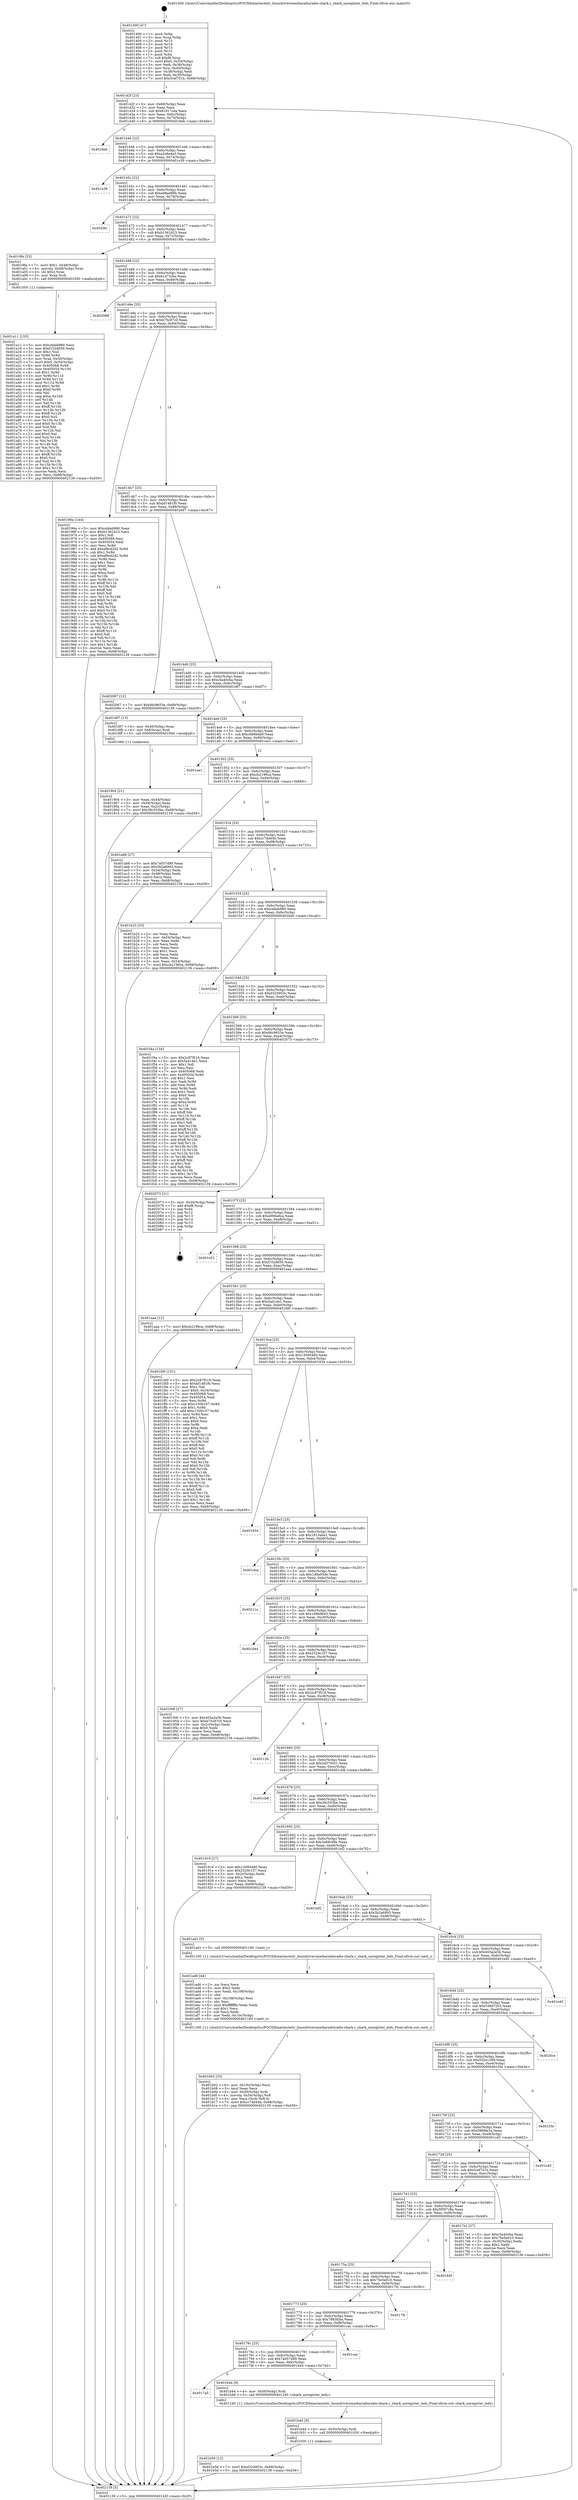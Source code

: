digraph "0x401400" {
  label = "0x401400 (/mnt/c/Users/mathe/Desktop/tcc/POCII/binaries/extr_linuxdriversmediaradioradio-shark.c_shark_unregister_leds_Final-ollvm.out::main(0))"
  labelloc = "t"
  node[shape=record]

  Entry [label="",width=0.3,height=0.3,shape=circle,fillcolor=black,style=filled]
  "0x40142f" [label="{
     0x40142f [23]\l
     | [instrs]\l
     &nbsp;&nbsp;0x40142f \<+3\>: mov -0x68(%rbp),%eax\l
     &nbsp;&nbsp;0x401432 \<+2\>: mov %eax,%ecx\l
     &nbsp;&nbsp;0x401434 \<+6\>: sub $0x81917cda,%ecx\l
     &nbsp;&nbsp;0x40143a \<+3\>: mov %eax,-0x6c(%rbp)\l
     &nbsp;&nbsp;0x40143d \<+3\>: mov %ecx,-0x70(%rbp)\l
     &nbsp;&nbsp;0x401440 \<+6\>: je 00000000004018eb \<main+0x4eb\>\l
  }"]
  "0x4018eb" [label="{
     0x4018eb\l
  }", style=dashed]
  "0x401446" [label="{
     0x401446 [22]\l
     | [instrs]\l
     &nbsp;&nbsp;0x401446 \<+5\>: jmp 000000000040144b \<main+0x4b\>\l
     &nbsp;&nbsp;0x40144b \<+3\>: mov -0x6c(%rbp),%eax\l
     &nbsp;&nbsp;0x40144e \<+5\>: sub $0xa2e9a4a3,%eax\l
     &nbsp;&nbsp;0x401453 \<+3\>: mov %eax,-0x74(%rbp)\l
     &nbsp;&nbsp;0x401456 \<+6\>: je 0000000000401e39 \<main+0xa39\>\l
  }"]
  Exit [label="",width=0.3,height=0.3,shape=circle,fillcolor=black,style=filled,peripheries=2]
  "0x401e39" [label="{
     0x401e39\l
  }", style=dashed]
  "0x40145c" [label="{
     0x40145c [22]\l
     | [instrs]\l
     &nbsp;&nbsp;0x40145c \<+5\>: jmp 0000000000401461 \<main+0x61\>\l
     &nbsp;&nbsp;0x401461 \<+3\>: mov -0x6c(%rbp),%eax\l
     &nbsp;&nbsp;0x401464 \<+5\>: sub $0xa98ad89b,%eax\l
     &nbsp;&nbsp;0x401469 \<+3\>: mov %eax,-0x78(%rbp)\l
     &nbsp;&nbsp;0x40146c \<+6\>: je 00000000004020fc \<main+0xcfc\>\l
  }"]
  "0x401b56" [label="{
     0x401b56 [12]\l
     | [instrs]\l
     &nbsp;&nbsp;0x401b56 \<+7\>: movl $0xd324953c,-0x68(%rbp)\l
     &nbsp;&nbsp;0x401b5d \<+5\>: jmp 0000000000402139 \<main+0xd39\>\l
  }"]
  "0x4020fc" [label="{
     0x4020fc\l
  }", style=dashed]
  "0x401472" [label="{
     0x401472 [22]\l
     | [instrs]\l
     &nbsp;&nbsp;0x401472 \<+5\>: jmp 0000000000401477 \<main+0x77\>\l
     &nbsp;&nbsp;0x401477 \<+3\>: mov -0x6c(%rbp),%eax\l
     &nbsp;&nbsp;0x40147a \<+5\>: sub $0xb1362423,%eax\l
     &nbsp;&nbsp;0x40147f \<+3\>: mov %eax,-0x7c(%rbp)\l
     &nbsp;&nbsp;0x401482 \<+6\>: je 00000000004019fa \<main+0x5fa\>\l
  }"]
  "0x401b4d" [label="{
     0x401b4d [9]\l
     | [instrs]\l
     &nbsp;&nbsp;0x401b4d \<+4\>: mov -0x50(%rbp),%rdi\l
     &nbsp;&nbsp;0x401b51 \<+5\>: call 0000000000401030 \<free@plt\>\l
     | [calls]\l
     &nbsp;&nbsp;0x401030 \{1\} (unknown)\l
  }"]
  "0x4019fa" [label="{
     0x4019fa [23]\l
     | [instrs]\l
     &nbsp;&nbsp;0x4019fa \<+7\>: movl $0x1,-0x48(%rbp)\l
     &nbsp;&nbsp;0x401a01 \<+4\>: movslq -0x48(%rbp),%rax\l
     &nbsp;&nbsp;0x401a05 \<+4\>: shl $0x2,%rax\l
     &nbsp;&nbsp;0x401a09 \<+3\>: mov %rax,%rdi\l
     &nbsp;&nbsp;0x401a0c \<+5\>: call 0000000000401050 \<malloc@plt\>\l
     | [calls]\l
     &nbsp;&nbsp;0x401050 \{1\} (unknown)\l
  }"]
  "0x401488" [label="{
     0x401488 [22]\l
     | [instrs]\l
     &nbsp;&nbsp;0x401488 \<+5\>: jmp 000000000040148d \<main+0x8d\>\l
     &nbsp;&nbsp;0x40148d \<+3\>: mov -0x6c(%rbp),%eax\l
     &nbsp;&nbsp;0x401490 \<+5\>: sub $0xb1a73cbe,%eax\l
     &nbsp;&nbsp;0x401495 \<+3\>: mov %eax,-0x80(%rbp)\l
     &nbsp;&nbsp;0x401498 \<+6\>: je 0000000000402088 \<main+0xc88\>\l
  }"]
  "0x4017a5" [label="{
     0x4017a5\l
  }", style=dashed]
  "0x402088" [label="{
     0x402088\l
  }", style=dashed]
  "0x40149e" [label="{
     0x40149e [25]\l
     | [instrs]\l
     &nbsp;&nbsp;0x40149e \<+5\>: jmp 00000000004014a3 \<main+0xa3\>\l
     &nbsp;&nbsp;0x4014a3 \<+3\>: mov -0x6c(%rbp),%eax\l
     &nbsp;&nbsp;0x4014a6 \<+5\>: sub $0xb75c87c0,%eax\l
     &nbsp;&nbsp;0x4014ab \<+6\>: mov %eax,-0x84(%rbp)\l
     &nbsp;&nbsp;0x4014b1 \<+6\>: je 000000000040196a \<main+0x56a\>\l
  }"]
  "0x401b44" [label="{
     0x401b44 [9]\l
     | [instrs]\l
     &nbsp;&nbsp;0x401b44 \<+4\>: mov -0x50(%rbp),%rdi\l
     &nbsp;&nbsp;0x401b48 \<+5\>: call 0000000000401240 \<shark_unregister_leds\>\l
     | [calls]\l
     &nbsp;&nbsp;0x401240 \{1\} (/mnt/c/Users/mathe/Desktop/tcc/POCII/binaries/extr_linuxdriversmediaradioradio-shark.c_shark_unregister_leds_Final-ollvm.out::shark_unregister_leds)\l
  }"]
  "0x40196a" [label="{
     0x40196a [144]\l
     | [instrs]\l
     &nbsp;&nbsp;0x40196a \<+5\>: mov $0xcddab980,%eax\l
     &nbsp;&nbsp;0x40196f \<+5\>: mov $0xb1362423,%ecx\l
     &nbsp;&nbsp;0x401974 \<+2\>: mov $0x1,%dl\l
     &nbsp;&nbsp;0x401976 \<+7\>: mov 0x405068,%esi\l
     &nbsp;&nbsp;0x40197d \<+7\>: mov 0x405054,%edi\l
     &nbsp;&nbsp;0x401984 \<+3\>: mov %esi,%r8d\l
     &nbsp;&nbsp;0x401987 \<+7\>: add $0xafbcd2d2,%r8d\l
     &nbsp;&nbsp;0x40198e \<+4\>: sub $0x1,%r8d\l
     &nbsp;&nbsp;0x401992 \<+7\>: sub $0xafbcd2d2,%r8d\l
     &nbsp;&nbsp;0x401999 \<+4\>: imul %r8d,%esi\l
     &nbsp;&nbsp;0x40199d \<+3\>: and $0x1,%esi\l
     &nbsp;&nbsp;0x4019a0 \<+3\>: cmp $0x0,%esi\l
     &nbsp;&nbsp;0x4019a3 \<+4\>: sete %r9b\l
     &nbsp;&nbsp;0x4019a7 \<+3\>: cmp $0xa,%edi\l
     &nbsp;&nbsp;0x4019aa \<+4\>: setl %r10b\l
     &nbsp;&nbsp;0x4019ae \<+3\>: mov %r9b,%r11b\l
     &nbsp;&nbsp;0x4019b1 \<+4\>: xor $0xff,%r11b\l
     &nbsp;&nbsp;0x4019b5 \<+3\>: mov %r10b,%bl\l
     &nbsp;&nbsp;0x4019b8 \<+3\>: xor $0xff,%bl\l
     &nbsp;&nbsp;0x4019bb \<+3\>: xor $0x0,%dl\l
     &nbsp;&nbsp;0x4019be \<+3\>: mov %r11b,%r14b\l
     &nbsp;&nbsp;0x4019c1 \<+4\>: and $0x0,%r14b\l
     &nbsp;&nbsp;0x4019c5 \<+3\>: and %dl,%r9b\l
     &nbsp;&nbsp;0x4019c8 \<+3\>: mov %bl,%r15b\l
     &nbsp;&nbsp;0x4019cb \<+4\>: and $0x0,%r15b\l
     &nbsp;&nbsp;0x4019cf \<+3\>: and %dl,%r10b\l
     &nbsp;&nbsp;0x4019d2 \<+3\>: or %r9b,%r14b\l
     &nbsp;&nbsp;0x4019d5 \<+3\>: or %r10b,%r15b\l
     &nbsp;&nbsp;0x4019d8 \<+3\>: xor %r15b,%r14b\l
     &nbsp;&nbsp;0x4019db \<+3\>: or %bl,%r11b\l
     &nbsp;&nbsp;0x4019de \<+4\>: xor $0xff,%r11b\l
     &nbsp;&nbsp;0x4019e2 \<+3\>: or $0x0,%dl\l
     &nbsp;&nbsp;0x4019e5 \<+3\>: and %dl,%r11b\l
     &nbsp;&nbsp;0x4019e8 \<+3\>: or %r11b,%r14b\l
     &nbsp;&nbsp;0x4019eb \<+4\>: test $0x1,%r14b\l
     &nbsp;&nbsp;0x4019ef \<+3\>: cmovne %ecx,%eax\l
     &nbsp;&nbsp;0x4019f2 \<+3\>: mov %eax,-0x68(%rbp)\l
     &nbsp;&nbsp;0x4019f5 \<+5\>: jmp 0000000000402139 \<main+0xd39\>\l
  }"]
  "0x4014b7" [label="{
     0x4014b7 [25]\l
     | [instrs]\l
     &nbsp;&nbsp;0x4014b7 \<+5\>: jmp 00000000004014bc \<main+0xbc\>\l
     &nbsp;&nbsp;0x4014bc \<+3\>: mov -0x6c(%rbp),%eax\l
     &nbsp;&nbsp;0x4014bf \<+5\>: sub $0xbf1481f0,%eax\l
     &nbsp;&nbsp;0x4014c4 \<+6\>: mov %eax,-0x88(%rbp)\l
     &nbsp;&nbsp;0x4014ca \<+6\>: je 0000000000402067 \<main+0xc67\>\l
  }"]
  "0x40178c" [label="{
     0x40178c [25]\l
     | [instrs]\l
     &nbsp;&nbsp;0x40178c \<+5\>: jmp 0000000000401791 \<main+0x391\>\l
     &nbsp;&nbsp;0x401791 \<+3\>: mov -0x6c(%rbp),%eax\l
     &nbsp;&nbsp;0x401794 \<+5\>: sub $0x7a057d89,%eax\l
     &nbsp;&nbsp;0x401799 \<+6\>: mov %eax,-0xfc(%rbp)\l
     &nbsp;&nbsp;0x40179f \<+6\>: je 0000000000401b44 \<main+0x744\>\l
  }"]
  "0x402067" [label="{
     0x402067 [12]\l
     | [instrs]\l
     &nbsp;&nbsp;0x402067 \<+7\>: movl $0xd6c9653e,-0x68(%rbp)\l
     &nbsp;&nbsp;0x40206e \<+5\>: jmp 0000000000402139 \<main+0xd39\>\l
  }"]
  "0x4014d0" [label="{
     0x4014d0 [25]\l
     | [instrs]\l
     &nbsp;&nbsp;0x4014d0 \<+5\>: jmp 00000000004014d5 \<main+0xd5\>\l
     &nbsp;&nbsp;0x4014d5 \<+3\>: mov -0x6c(%rbp),%eax\l
     &nbsp;&nbsp;0x4014d8 \<+5\>: sub $0xc5a40cba,%eax\l
     &nbsp;&nbsp;0x4014dd \<+6\>: mov %eax,-0x8c(%rbp)\l
     &nbsp;&nbsp;0x4014e3 \<+6\>: je 00000000004018f7 \<main+0x4f7\>\l
  }"]
  "0x401cac" [label="{
     0x401cac\l
  }", style=dashed]
  "0x4018f7" [label="{
     0x4018f7 [13]\l
     | [instrs]\l
     &nbsp;&nbsp;0x4018f7 \<+4\>: mov -0x40(%rbp),%rax\l
     &nbsp;&nbsp;0x4018fb \<+4\>: mov 0x8(%rax),%rdi\l
     &nbsp;&nbsp;0x4018ff \<+5\>: call 0000000000401060 \<atoi@plt\>\l
     | [calls]\l
     &nbsp;&nbsp;0x401060 \{1\} (unknown)\l
  }"]
  "0x4014e9" [label="{
     0x4014e9 [25]\l
     | [instrs]\l
     &nbsp;&nbsp;0x4014e9 \<+5\>: jmp 00000000004014ee \<main+0xee\>\l
     &nbsp;&nbsp;0x4014ee \<+3\>: mov -0x6c(%rbp),%eax\l
     &nbsp;&nbsp;0x4014f1 \<+5\>: sub $0xc6b6bda9,%eax\l
     &nbsp;&nbsp;0x4014f6 \<+6\>: mov %eax,-0x90(%rbp)\l
     &nbsp;&nbsp;0x4014fc \<+6\>: je 0000000000401ee1 \<main+0xae1\>\l
  }"]
  "0x401773" [label="{
     0x401773 [25]\l
     | [instrs]\l
     &nbsp;&nbsp;0x401773 \<+5\>: jmp 0000000000401778 \<main+0x378\>\l
     &nbsp;&nbsp;0x401778 \<+3\>: mov -0x6c(%rbp),%eax\l
     &nbsp;&nbsp;0x40177b \<+5\>: sub $0x7883fcba,%eax\l
     &nbsp;&nbsp;0x401780 \<+6\>: mov %eax,-0xf8(%rbp)\l
     &nbsp;&nbsp;0x401786 \<+6\>: je 0000000000401cac \<main+0x8ac\>\l
  }"]
  "0x401ee1" [label="{
     0x401ee1\l
  }", style=dashed]
  "0x401502" [label="{
     0x401502 [25]\l
     | [instrs]\l
     &nbsp;&nbsp;0x401502 \<+5\>: jmp 0000000000401507 \<main+0x107\>\l
     &nbsp;&nbsp;0x401507 \<+3\>: mov -0x6c(%rbp),%eax\l
     &nbsp;&nbsp;0x40150a \<+5\>: sub $0xcb2196ca,%eax\l
     &nbsp;&nbsp;0x40150f \<+6\>: mov %eax,-0x94(%rbp)\l
     &nbsp;&nbsp;0x401515 \<+6\>: je 0000000000401ab6 \<main+0x6b6\>\l
  }"]
  "0x4017fc" [label="{
     0x4017fc\l
  }", style=dashed]
  "0x401ab6" [label="{
     0x401ab6 [27]\l
     | [instrs]\l
     &nbsp;&nbsp;0x401ab6 \<+5\>: mov $0x7a057d89,%eax\l
     &nbsp;&nbsp;0x401abb \<+5\>: mov $0x3b2a6993,%ecx\l
     &nbsp;&nbsp;0x401ac0 \<+3\>: mov -0x54(%rbp),%edx\l
     &nbsp;&nbsp;0x401ac3 \<+3\>: cmp -0x48(%rbp),%edx\l
     &nbsp;&nbsp;0x401ac6 \<+3\>: cmovl %ecx,%eax\l
     &nbsp;&nbsp;0x401ac9 \<+3\>: mov %eax,-0x68(%rbp)\l
     &nbsp;&nbsp;0x401acc \<+5\>: jmp 0000000000402139 \<main+0xd39\>\l
  }"]
  "0x40151b" [label="{
     0x40151b [25]\l
     | [instrs]\l
     &nbsp;&nbsp;0x40151b \<+5\>: jmp 0000000000401520 \<main+0x120\>\l
     &nbsp;&nbsp;0x401520 \<+3\>: mov -0x6c(%rbp),%eax\l
     &nbsp;&nbsp;0x401523 \<+5\>: sub $0xcc7dd44b,%eax\l
     &nbsp;&nbsp;0x401528 \<+6\>: mov %eax,-0x98(%rbp)\l
     &nbsp;&nbsp;0x40152e \<+6\>: je 0000000000401b23 \<main+0x723\>\l
  }"]
  "0x40175a" [label="{
     0x40175a [25]\l
     | [instrs]\l
     &nbsp;&nbsp;0x40175a \<+5\>: jmp 000000000040175f \<main+0x35f\>\l
     &nbsp;&nbsp;0x40175f \<+3\>: mov -0x6c(%rbp),%eax\l
     &nbsp;&nbsp;0x401762 \<+5\>: sub $0x75e5e010,%eax\l
     &nbsp;&nbsp;0x401767 \<+6\>: mov %eax,-0xf4(%rbp)\l
     &nbsp;&nbsp;0x40176d \<+6\>: je 00000000004017fc \<main+0x3fc\>\l
  }"]
  "0x401b23" [label="{
     0x401b23 [33]\l
     | [instrs]\l
     &nbsp;&nbsp;0x401b23 \<+2\>: xor %eax,%eax\l
     &nbsp;&nbsp;0x401b25 \<+3\>: mov -0x54(%rbp),%ecx\l
     &nbsp;&nbsp;0x401b28 \<+2\>: mov %eax,%edx\l
     &nbsp;&nbsp;0x401b2a \<+2\>: sub %ecx,%edx\l
     &nbsp;&nbsp;0x401b2c \<+2\>: mov %eax,%ecx\l
     &nbsp;&nbsp;0x401b2e \<+3\>: sub $0x1,%ecx\l
     &nbsp;&nbsp;0x401b31 \<+2\>: add %ecx,%edx\l
     &nbsp;&nbsp;0x401b33 \<+2\>: sub %edx,%eax\l
     &nbsp;&nbsp;0x401b35 \<+3\>: mov %eax,-0x54(%rbp)\l
     &nbsp;&nbsp;0x401b38 \<+7\>: movl $0xcb2196ca,-0x68(%rbp)\l
     &nbsp;&nbsp;0x401b3f \<+5\>: jmp 0000000000402139 \<main+0xd39\>\l
  }"]
  "0x401534" [label="{
     0x401534 [25]\l
     | [instrs]\l
     &nbsp;&nbsp;0x401534 \<+5\>: jmp 0000000000401539 \<main+0x139\>\l
     &nbsp;&nbsp;0x401539 \<+3\>: mov -0x6c(%rbp),%eax\l
     &nbsp;&nbsp;0x40153c \<+5\>: sub $0xcddab980,%eax\l
     &nbsp;&nbsp;0x401541 \<+6\>: mov %eax,-0x9c(%rbp)\l
     &nbsp;&nbsp;0x401547 \<+6\>: je 00000000004020a0 \<main+0xca0\>\l
  }"]
  "0x40184f" [label="{
     0x40184f\l
  }", style=dashed]
  "0x4020a0" [label="{
     0x4020a0\l
  }", style=dashed]
  "0x40154d" [label="{
     0x40154d [25]\l
     | [instrs]\l
     &nbsp;&nbsp;0x40154d \<+5\>: jmp 0000000000401552 \<main+0x152\>\l
     &nbsp;&nbsp;0x401552 \<+3\>: mov -0x6c(%rbp),%eax\l
     &nbsp;&nbsp;0x401555 \<+5\>: sub $0xd324953c,%eax\l
     &nbsp;&nbsp;0x40155a \<+6\>: mov %eax,-0xa0(%rbp)\l
     &nbsp;&nbsp;0x401560 \<+6\>: je 0000000000401f4a \<main+0xb4a\>\l
  }"]
  "0x401b02" [label="{
     0x401b02 [33]\l
     | [instrs]\l
     &nbsp;&nbsp;0x401b02 \<+6\>: mov -0x10c(%rbp),%ecx\l
     &nbsp;&nbsp;0x401b08 \<+3\>: imul %eax,%ecx\l
     &nbsp;&nbsp;0x401b0b \<+4\>: mov -0x50(%rbp),%rdi\l
     &nbsp;&nbsp;0x401b0f \<+4\>: movslq -0x54(%rbp),%r8\l
     &nbsp;&nbsp;0x401b13 \<+4\>: mov %ecx,(%rdi,%r8,4)\l
     &nbsp;&nbsp;0x401b17 \<+7\>: movl $0xcc7dd44b,-0x68(%rbp)\l
     &nbsp;&nbsp;0x401b1e \<+5\>: jmp 0000000000402139 \<main+0xd39\>\l
  }"]
  "0x401f4a" [label="{
     0x401f4a [134]\l
     | [instrs]\l
     &nbsp;&nbsp;0x401f4a \<+5\>: mov $0x2c87f519,%eax\l
     &nbsp;&nbsp;0x401f4f \<+5\>: mov $0x5a414e1,%ecx\l
     &nbsp;&nbsp;0x401f54 \<+2\>: mov $0x1,%dl\l
     &nbsp;&nbsp;0x401f56 \<+2\>: xor %esi,%esi\l
     &nbsp;&nbsp;0x401f58 \<+7\>: mov 0x405068,%edi\l
     &nbsp;&nbsp;0x401f5f \<+8\>: mov 0x405054,%r8d\l
     &nbsp;&nbsp;0x401f67 \<+3\>: sub $0x1,%esi\l
     &nbsp;&nbsp;0x401f6a \<+3\>: mov %edi,%r9d\l
     &nbsp;&nbsp;0x401f6d \<+3\>: add %esi,%r9d\l
     &nbsp;&nbsp;0x401f70 \<+4\>: imul %r9d,%edi\l
     &nbsp;&nbsp;0x401f74 \<+3\>: and $0x1,%edi\l
     &nbsp;&nbsp;0x401f77 \<+3\>: cmp $0x0,%edi\l
     &nbsp;&nbsp;0x401f7a \<+4\>: sete %r10b\l
     &nbsp;&nbsp;0x401f7e \<+4\>: cmp $0xa,%r8d\l
     &nbsp;&nbsp;0x401f82 \<+4\>: setl %r11b\l
     &nbsp;&nbsp;0x401f86 \<+3\>: mov %r10b,%bl\l
     &nbsp;&nbsp;0x401f89 \<+3\>: xor $0xff,%bl\l
     &nbsp;&nbsp;0x401f8c \<+3\>: mov %r11b,%r14b\l
     &nbsp;&nbsp;0x401f8f \<+4\>: xor $0xff,%r14b\l
     &nbsp;&nbsp;0x401f93 \<+3\>: xor $0x1,%dl\l
     &nbsp;&nbsp;0x401f96 \<+3\>: mov %bl,%r15b\l
     &nbsp;&nbsp;0x401f99 \<+4\>: and $0xff,%r15b\l
     &nbsp;&nbsp;0x401f9d \<+3\>: and %dl,%r10b\l
     &nbsp;&nbsp;0x401fa0 \<+3\>: mov %r14b,%r12b\l
     &nbsp;&nbsp;0x401fa3 \<+4\>: and $0xff,%r12b\l
     &nbsp;&nbsp;0x401fa7 \<+3\>: and %dl,%r11b\l
     &nbsp;&nbsp;0x401faa \<+3\>: or %r10b,%r15b\l
     &nbsp;&nbsp;0x401fad \<+3\>: or %r11b,%r12b\l
     &nbsp;&nbsp;0x401fb0 \<+3\>: xor %r12b,%r15b\l
     &nbsp;&nbsp;0x401fb3 \<+3\>: or %r14b,%bl\l
     &nbsp;&nbsp;0x401fb6 \<+3\>: xor $0xff,%bl\l
     &nbsp;&nbsp;0x401fb9 \<+3\>: or $0x1,%dl\l
     &nbsp;&nbsp;0x401fbc \<+2\>: and %dl,%bl\l
     &nbsp;&nbsp;0x401fbe \<+3\>: or %bl,%r15b\l
     &nbsp;&nbsp;0x401fc1 \<+4\>: test $0x1,%r15b\l
     &nbsp;&nbsp;0x401fc5 \<+3\>: cmovne %ecx,%eax\l
     &nbsp;&nbsp;0x401fc8 \<+3\>: mov %eax,-0x68(%rbp)\l
     &nbsp;&nbsp;0x401fcb \<+5\>: jmp 0000000000402139 \<main+0xd39\>\l
  }"]
  "0x401566" [label="{
     0x401566 [25]\l
     | [instrs]\l
     &nbsp;&nbsp;0x401566 \<+5\>: jmp 000000000040156b \<main+0x16b\>\l
     &nbsp;&nbsp;0x40156b \<+3\>: mov -0x6c(%rbp),%eax\l
     &nbsp;&nbsp;0x40156e \<+5\>: sub $0xd6c9653e,%eax\l
     &nbsp;&nbsp;0x401573 \<+6\>: mov %eax,-0xa4(%rbp)\l
     &nbsp;&nbsp;0x401579 \<+6\>: je 0000000000402073 \<main+0xc73\>\l
  }"]
  "0x401ad6" [label="{
     0x401ad6 [44]\l
     | [instrs]\l
     &nbsp;&nbsp;0x401ad6 \<+2\>: xor %ecx,%ecx\l
     &nbsp;&nbsp;0x401ad8 \<+5\>: mov $0x2,%edx\l
     &nbsp;&nbsp;0x401add \<+6\>: mov %edx,-0x108(%rbp)\l
     &nbsp;&nbsp;0x401ae3 \<+1\>: cltd\l
     &nbsp;&nbsp;0x401ae4 \<+6\>: mov -0x108(%rbp),%esi\l
     &nbsp;&nbsp;0x401aea \<+2\>: idiv %esi\l
     &nbsp;&nbsp;0x401aec \<+6\>: imul $0xfffffffe,%edx,%edx\l
     &nbsp;&nbsp;0x401af2 \<+3\>: sub $0x1,%ecx\l
     &nbsp;&nbsp;0x401af5 \<+2\>: sub %ecx,%edx\l
     &nbsp;&nbsp;0x401af7 \<+6\>: mov %edx,-0x10c(%rbp)\l
     &nbsp;&nbsp;0x401afd \<+5\>: call 0000000000401160 \<next_i\>\l
     | [calls]\l
     &nbsp;&nbsp;0x401160 \{1\} (/mnt/c/Users/mathe/Desktop/tcc/POCII/binaries/extr_linuxdriversmediaradioradio-shark.c_shark_unregister_leds_Final-ollvm.out::next_i)\l
  }"]
  "0x402073" [label="{
     0x402073 [21]\l
     | [instrs]\l
     &nbsp;&nbsp;0x402073 \<+3\>: mov -0x34(%rbp),%eax\l
     &nbsp;&nbsp;0x402076 \<+7\>: add $0xf8,%rsp\l
     &nbsp;&nbsp;0x40207d \<+1\>: pop %rbx\l
     &nbsp;&nbsp;0x40207e \<+2\>: pop %r12\l
     &nbsp;&nbsp;0x402080 \<+2\>: pop %r13\l
     &nbsp;&nbsp;0x402082 \<+2\>: pop %r14\l
     &nbsp;&nbsp;0x402084 \<+2\>: pop %r15\l
     &nbsp;&nbsp;0x402086 \<+1\>: pop %rbp\l
     &nbsp;&nbsp;0x402087 \<+1\>: ret\l
  }"]
  "0x40157f" [label="{
     0x40157f [25]\l
     | [instrs]\l
     &nbsp;&nbsp;0x40157f \<+5\>: jmp 0000000000401584 \<main+0x184\>\l
     &nbsp;&nbsp;0x401584 \<+3\>: mov -0x6c(%rbp),%eax\l
     &nbsp;&nbsp;0x401587 \<+5\>: sub $0xe006a6ca,%eax\l
     &nbsp;&nbsp;0x40158c \<+6\>: mov %eax,-0xa8(%rbp)\l
     &nbsp;&nbsp;0x401592 \<+6\>: je 0000000000401e51 \<main+0xa51\>\l
  }"]
  "0x401a11" [label="{
     0x401a11 [153]\l
     | [instrs]\l
     &nbsp;&nbsp;0x401a11 \<+5\>: mov $0xcddab980,%ecx\l
     &nbsp;&nbsp;0x401a16 \<+5\>: mov $0xf152d659,%edx\l
     &nbsp;&nbsp;0x401a1b \<+3\>: mov $0x1,%sil\l
     &nbsp;&nbsp;0x401a1e \<+3\>: xor %r8d,%r8d\l
     &nbsp;&nbsp;0x401a21 \<+4\>: mov %rax,-0x50(%rbp)\l
     &nbsp;&nbsp;0x401a25 \<+7\>: movl $0x0,-0x54(%rbp)\l
     &nbsp;&nbsp;0x401a2c \<+8\>: mov 0x405068,%r9d\l
     &nbsp;&nbsp;0x401a34 \<+8\>: mov 0x405054,%r10d\l
     &nbsp;&nbsp;0x401a3c \<+4\>: sub $0x1,%r8d\l
     &nbsp;&nbsp;0x401a40 \<+3\>: mov %r9d,%r11d\l
     &nbsp;&nbsp;0x401a43 \<+3\>: add %r8d,%r11d\l
     &nbsp;&nbsp;0x401a46 \<+4\>: imul %r11d,%r9d\l
     &nbsp;&nbsp;0x401a4a \<+4\>: and $0x1,%r9d\l
     &nbsp;&nbsp;0x401a4e \<+4\>: cmp $0x0,%r9d\l
     &nbsp;&nbsp;0x401a52 \<+3\>: sete %bl\l
     &nbsp;&nbsp;0x401a55 \<+4\>: cmp $0xa,%r10d\l
     &nbsp;&nbsp;0x401a59 \<+4\>: setl %r14b\l
     &nbsp;&nbsp;0x401a5d \<+3\>: mov %bl,%r15b\l
     &nbsp;&nbsp;0x401a60 \<+4\>: xor $0xff,%r15b\l
     &nbsp;&nbsp;0x401a64 \<+3\>: mov %r14b,%r12b\l
     &nbsp;&nbsp;0x401a67 \<+4\>: xor $0xff,%r12b\l
     &nbsp;&nbsp;0x401a6b \<+4\>: xor $0x0,%sil\l
     &nbsp;&nbsp;0x401a6f \<+3\>: mov %r15b,%r13b\l
     &nbsp;&nbsp;0x401a72 \<+4\>: and $0x0,%r13b\l
     &nbsp;&nbsp;0x401a76 \<+3\>: and %sil,%bl\l
     &nbsp;&nbsp;0x401a79 \<+3\>: mov %r12b,%al\l
     &nbsp;&nbsp;0x401a7c \<+2\>: and $0x0,%al\l
     &nbsp;&nbsp;0x401a7e \<+3\>: and %sil,%r14b\l
     &nbsp;&nbsp;0x401a81 \<+3\>: or %bl,%r13b\l
     &nbsp;&nbsp;0x401a84 \<+3\>: or %r14b,%al\l
     &nbsp;&nbsp;0x401a87 \<+3\>: xor %al,%r13b\l
     &nbsp;&nbsp;0x401a8a \<+3\>: or %r12b,%r15b\l
     &nbsp;&nbsp;0x401a8d \<+4\>: xor $0xff,%r15b\l
     &nbsp;&nbsp;0x401a91 \<+4\>: or $0x0,%sil\l
     &nbsp;&nbsp;0x401a95 \<+3\>: and %sil,%r15b\l
     &nbsp;&nbsp;0x401a98 \<+3\>: or %r15b,%r13b\l
     &nbsp;&nbsp;0x401a9b \<+4\>: test $0x1,%r13b\l
     &nbsp;&nbsp;0x401a9f \<+3\>: cmovne %edx,%ecx\l
     &nbsp;&nbsp;0x401aa2 \<+3\>: mov %ecx,-0x68(%rbp)\l
     &nbsp;&nbsp;0x401aa5 \<+5\>: jmp 0000000000402139 \<main+0xd39\>\l
  }"]
  "0x401e51" [label="{
     0x401e51\l
  }", style=dashed]
  "0x401598" [label="{
     0x401598 [25]\l
     | [instrs]\l
     &nbsp;&nbsp;0x401598 \<+5\>: jmp 000000000040159d \<main+0x19d\>\l
     &nbsp;&nbsp;0x40159d \<+3\>: mov -0x6c(%rbp),%eax\l
     &nbsp;&nbsp;0x4015a0 \<+5\>: sub $0xf152d659,%eax\l
     &nbsp;&nbsp;0x4015a5 \<+6\>: mov %eax,-0xac(%rbp)\l
     &nbsp;&nbsp;0x4015ab \<+6\>: je 0000000000401aaa \<main+0x6aa\>\l
  }"]
  "0x401904" [label="{
     0x401904 [21]\l
     | [instrs]\l
     &nbsp;&nbsp;0x401904 \<+3\>: mov %eax,-0x44(%rbp)\l
     &nbsp;&nbsp;0x401907 \<+3\>: mov -0x44(%rbp),%eax\l
     &nbsp;&nbsp;0x40190a \<+3\>: mov %eax,-0x2c(%rbp)\l
     &nbsp;&nbsp;0x40190d \<+7\>: movl $0x39c553be,-0x68(%rbp)\l
     &nbsp;&nbsp;0x401914 \<+5\>: jmp 0000000000402139 \<main+0xd39\>\l
  }"]
  "0x401aaa" [label="{
     0x401aaa [12]\l
     | [instrs]\l
     &nbsp;&nbsp;0x401aaa \<+7\>: movl $0xcb2196ca,-0x68(%rbp)\l
     &nbsp;&nbsp;0x401ab1 \<+5\>: jmp 0000000000402139 \<main+0xd39\>\l
  }"]
  "0x4015b1" [label="{
     0x4015b1 [25]\l
     | [instrs]\l
     &nbsp;&nbsp;0x4015b1 \<+5\>: jmp 00000000004015b6 \<main+0x1b6\>\l
     &nbsp;&nbsp;0x4015b6 \<+3\>: mov -0x6c(%rbp),%eax\l
     &nbsp;&nbsp;0x4015b9 \<+5\>: sub $0x5a414e1,%eax\l
     &nbsp;&nbsp;0x4015be \<+6\>: mov %eax,-0xb0(%rbp)\l
     &nbsp;&nbsp;0x4015c4 \<+6\>: je 0000000000401fd0 \<main+0xbd0\>\l
  }"]
  "0x401400" [label="{
     0x401400 [47]\l
     | [instrs]\l
     &nbsp;&nbsp;0x401400 \<+1\>: push %rbp\l
     &nbsp;&nbsp;0x401401 \<+3\>: mov %rsp,%rbp\l
     &nbsp;&nbsp;0x401404 \<+2\>: push %r15\l
     &nbsp;&nbsp;0x401406 \<+2\>: push %r14\l
     &nbsp;&nbsp;0x401408 \<+2\>: push %r13\l
     &nbsp;&nbsp;0x40140a \<+2\>: push %r12\l
     &nbsp;&nbsp;0x40140c \<+1\>: push %rbx\l
     &nbsp;&nbsp;0x40140d \<+7\>: sub $0xf8,%rsp\l
     &nbsp;&nbsp;0x401414 \<+7\>: movl $0x0,-0x34(%rbp)\l
     &nbsp;&nbsp;0x40141b \<+3\>: mov %edi,-0x38(%rbp)\l
     &nbsp;&nbsp;0x40141e \<+4\>: mov %rsi,-0x40(%rbp)\l
     &nbsp;&nbsp;0x401422 \<+3\>: mov -0x38(%rbp),%edi\l
     &nbsp;&nbsp;0x401425 \<+3\>: mov %edi,-0x30(%rbp)\l
     &nbsp;&nbsp;0x401428 \<+7\>: movl $0x5cef751b,-0x68(%rbp)\l
  }"]
  "0x401fd0" [label="{
     0x401fd0 [151]\l
     | [instrs]\l
     &nbsp;&nbsp;0x401fd0 \<+5\>: mov $0x2c87f519,%eax\l
     &nbsp;&nbsp;0x401fd5 \<+5\>: mov $0xbf1481f0,%ecx\l
     &nbsp;&nbsp;0x401fda \<+2\>: mov $0x1,%dl\l
     &nbsp;&nbsp;0x401fdc \<+7\>: movl $0x0,-0x34(%rbp)\l
     &nbsp;&nbsp;0x401fe3 \<+7\>: mov 0x405068,%esi\l
     &nbsp;&nbsp;0x401fea \<+7\>: mov 0x405054,%edi\l
     &nbsp;&nbsp;0x401ff1 \<+3\>: mov %esi,%r8d\l
     &nbsp;&nbsp;0x401ff4 \<+7\>: sub $0xc150b107,%r8d\l
     &nbsp;&nbsp;0x401ffb \<+4\>: sub $0x1,%r8d\l
     &nbsp;&nbsp;0x401fff \<+7\>: add $0xc150b107,%r8d\l
     &nbsp;&nbsp;0x402006 \<+4\>: imul %r8d,%esi\l
     &nbsp;&nbsp;0x40200a \<+3\>: and $0x1,%esi\l
     &nbsp;&nbsp;0x40200d \<+3\>: cmp $0x0,%esi\l
     &nbsp;&nbsp;0x402010 \<+4\>: sete %r9b\l
     &nbsp;&nbsp;0x402014 \<+3\>: cmp $0xa,%edi\l
     &nbsp;&nbsp;0x402017 \<+4\>: setl %r10b\l
     &nbsp;&nbsp;0x40201b \<+3\>: mov %r9b,%r11b\l
     &nbsp;&nbsp;0x40201e \<+4\>: xor $0xff,%r11b\l
     &nbsp;&nbsp;0x402022 \<+3\>: mov %r10b,%bl\l
     &nbsp;&nbsp;0x402025 \<+3\>: xor $0xff,%bl\l
     &nbsp;&nbsp;0x402028 \<+3\>: xor $0x0,%dl\l
     &nbsp;&nbsp;0x40202b \<+3\>: mov %r11b,%r14b\l
     &nbsp;&nbsp;0x40202e \<+4\>: and $0x0,%r14b\l
     &nbsp;&nbsp;0x402032 \<+3\>: and %dl,%r9b\l
     &nbsp;&nbsp;0x402035 \<+3\>: mov %bl,%r15b\l
     &nbsp;&nbsp;0x402038 \<+4\>: and $0x0,%r15b\l
     &nbsp;&nbsp;0x40203c \<+3\>: and %dl,%r10b\l
     &nbsp;&nbsp;0x40203f \<+3\>: or %r9b,%r14b\l
     &nbsp;&nbsp;0x402042 \<+3\>: or %r10b,%r15b\l
     &nbsp;&nbsp;0x402045 \<+3\>: xor %r15b,%r14b\l
     &nbsp;&nbsp;0x402048 \<+3\>: or %bl,%r11b\l
     &nbsp;&nbsp;0x40204b \<+4\>: xor $0xff,%r11b\l
     &nbsp;&nbsp;0x40204f \<+3\>: or $0x0,%dl\l
     &nbsp;&nbsp;0x402052 \<+3\>: and %dl,%r11b\l
     &nbsp;&nbsp;0x402055 \<+3\>: or %r11b,%r14b\l
     &nbsp;&nbsp;0x402058 \<+4\>: test $0x1,%r14b\l
     &nbsp;&nbsp;0x40205c \<+3\>: cmovne %ecx,%eax\l
     &nbsp;&nbsp;0x40205f \<+3\>: mov %eax,-0x68(%rbp)\l
     &nbsp;&nbsp;0x402062 \<+5\>: jmp 0000000000402139 \<main+0xd39\>\l
  }"]
  "0x4015ca" [label="{
     0x4015ca [25]\l
     | [instrs]\l
     &nbsp;&nbsp;0x4015ca \<+5\>: jmp 00000000004015cf \<main+0x1cf\>\l
     &nbsp;&nbsp;0x4015cf \<+3\>: mov -0x6c(%rbp),%eax\l
     &nbsp;&nbsp;0x4015d2 \<+5\>: sub $0x13095480,%eax\l
     &nbsp;&nbsp;0x4015d7 \<+6\>: mov %eax,-0xb4(%rbp)\l
     &nbsp;&nbsp;0x4015dd \<+6\>: je 0000000000401934 \<main+0x534\>\l
  }"]
  "0x402139" [label="{
     0x402139 [5]\l
     | [instrs]\l
     &nbsp;&nbsp;0x402139 \<+5\>: jmp 000000000040142f \<main+0x2f\>\l
  }"]
  "0x401934" [label="{
     0x401934\l
  }", style=dashed]
  "0x4015e3" [label="{
     0x4015e3 [25]\l
     | [instrs]\l
     &nbsp;&nbsp;0x4015e3 \<+5\>: jmp 00000000004015e8 \<main+0x1e8\>\l
     &nbsp;&nbsp;0x4015e8 \<+3\>: mov -0x6c(%rbp),%eax\l
     &nbsp;&nbsp;0x4015eb \<+5\>: sub $0x1613aba1,%eax\l
     &nbsp;&nbsp;0x4015f0 \<+6\>: mov %eax,-0xb8(%rbp)\l
     &nbsp;&nbsp;0x4015f6 \<+6\>: je 0000000000401dca \<main+0x9ca\>\l
  }"]
  "0x401741" [label="{
     0x401741 [25]\l
     | [instrs]\l
     &nbsp;&nbsp;0x401741 \<+5\>: jmp 0000000000401746 \<main+0x346\>\l
     &nbsp;&nbsp;0x401746 \<+3\>: mov -0x6c(%rbp),%eax\l
     &nbsp;&nbsp;0x401749 \<+5\>: sub $0x5f597c8a,%eax\l
     &nbsp;&nbsp;0x40174e \<+6\>: mov %eax,-0xf0(%rbp)\l
     &nbsp;&nbsp;0x401754 \<+6\>: je 000000000040184f \<main+0x44f\>\l
  }"]
  "0x401dca" [label="{
     0x401dca\l
  }", style=dashed]
  "0x4015fc" [label="{
     0x4015fc [25]\l
     | [instrs]\l
     &nbsp;&nbsp;0x4015fc \<+5\>: jmp 0000000000401601 \<main+0x201\>\l
     &nbsp;&nbsp;0x401601 \<+3\>: mov -0x6c(%rbp),%eax\l
     &nbsp;&nbsp;0x401604 \<+5\>: sub $0x1d9a95de,%eax\l
     &nbsp;&nbsp;0x401609 \<+6\>: mov %eax,-0xbc(%rbp)\l
     &nbsp;&nbsp;0x40160f \<+6\>: je 000000000040211a \<main+0xd1a\>\l
  }"]
  "0x4017e1" [label="{
     0x4017e1 [27]\l
     | [instrs]\l
     &nbsp;&nbsp;0x4017e1 \<+5\>: mov $0xc5a40cba,%eax\l
     &nbsp;&nbsp;0x4017e6 \<+5\>: mov $0x75e5e010,%ecx\l
     &nbsp;&nbsp;0x4017eb \<+3\>: mov -0x30(%rbp),%edx\l
     &nbsp;&nbsp;0x4017ee \<+3\>: cmp $0x2,%edx\l
     &nbsp;&nbsp;0x4017f1 \<+3\>: cmovne %ecx,%eax\l
     &nbsp;&nbsp;0x4017f4 \<+3\>: mov %eax,-0x68(%rbp)\l
     &nbsp;&nbsp;0x4017f7 \<+5\>: jmp 0000000000402139 \<main+0xd39\>\l
  }"]
  "0x40211a" [label="{
     0x40211a\l
  }", style=dashed]
  "0x401615" [label="{
     0x401615 [25]\l
     | [instrs]\l
     &nbsp;&nbsp;0x401615 \<+5\>: jmp 000000000040161a \<main+0x21a\>\l
     &nbsp;&nbsp;0x40161a \<+3\>: mov -0x6c(%rbp),%eax\l
     &nbsp;&nbsp;0x40161d \<+5\>: sub $0x1d9b9b43,%eax\l
     &nbsp;&nbsp;0x401622 \<+6\>: mov %eax,-0xc0(%rbp)\l
     &nbsp;&nbsp;0x401628 \<+6\>: je 0000000000401d44 \<main+0x944\>\l
  }"]
  "0x401728" [label="{
     0x401728 [25]\l
     | [instrs]\l
     &nbsp;&nbsp;0x401728 \<+5\>: jmp 000000000040172d \<main+0x32d\>\l
     &nbsp;&nbsp;0x40172d \<+3\>: mov -0x6c(%rbp),%eax\l
     &nbsp;&nbsp;0x401730 \<+5\>: sub $0x5cef751b,%eax\l
     &nbsp;&nbsp;0x401735 \<+6\>: mov %eax,-0xec(%rbp)\l
     &nbsp;&nbsp;0x40173b \<+6\>: je 00000000004017e1 \<main+0x3e1\>\l
  }"]
  "0x401d44" [label="{
     0x401d44\l
  }", style=dashed]
  "0x40162e" [label="{
     0x40162e [25]\l
     | [instrs]\l
     &nbsp;&nbsp;0x40162e \<+5\>: jmp 0000000000401633 \<main+0x233\>\l
     &nbsp;&nbsp;0x401633 \<+3\>: mov -0x6c(%rbp),%eax\l
     &nbsp;&nbsp;0x401636 \<+5\>: sub $0x2529c157,%eax\l
     &nbsp;&nbsp;0x40163b \<+6\>: mov %eax,-0xc4(%rbp)\l
     &nbsp;&nbsp;0x401641 \<+6\>: je 000000000040194f \<main+0x54f\>\l
  }"]
  "0x401cd3" [label="{
     0x401cd3\l
  }", style=dashed]
  "0x40194f" [label="{
     0x40194f [27]\l
     | [instrs]\l
     &nbsp;&nbsp;0x40194f \<+5\>: mov $0x403a2e3b,%eax\l
     &nbsp;&nbsp;0x401954 \<+5\>: mov $0xb75c87c0,%ecx\l
     &nbsp;&nbsp;0x401959 \<+3\>: mov -0x2c(%rbp),%edx\l
     &nbsp;&nbsp;0x40195c \<+3\>: cmp $0x0,%edx\l
     &nbsp;&nbsp;0x40195f \<+3\>: cmove %ecx,%eax\l
     &nbsp;&nbsp;0x401962 \<+3\>: mov %eax,-0x68(%rbp)\l
     &nbsp;&nbsp;0x401965 \<+5\>: jmp 0000000000402139 \<main+0xd39\>\l
  }"]
  "0x401647" [label="{
     0x401647 [25]\l
     | [instrs]\l
     &nbsp;&nbsp;0x401647 \<+5\>: jmp 000000000040164c \<main+0x24c\>\l
     &nbsp;&nbsp;0x40164c \<+3\>: mov -0x6c(%rbp),%eax\l
     &nbsp;&nbsp;0x40164f \<+5\>: sub $0x2c87f519,%eax\l
     &nbsp;&nbsp;0x401654 \<+6\>: mov %eax,-0xc8(%rbp)\l
     &nbsp;&nbsp;0x40165a \<+6\>: je 000000000040212b \<main+0xd2b\>\l
  }"]
  "0x40170f" [label="{
     0x40170f [25]\l
     | [instrs]\l
     &nbsp;&nbsp;0x40170f \<+5\>: jmp 0000000000401714 \<main+0x314\>\l
     &nbsp;&nbsp;0x401714 \<+3\>: mov -0x6c(%rbp),%eax\l
     &nbsp;&nbsp;0x401717 \<+5\>: sub $0x5968fa1a,%eax\l
     &nbsp;&nbsp;0x40171c \<+6\>: mov %eax,-0xe8(%rbp)\l
     &nbsp;&nbsp;0x401722 \<+6\>: je 0000000000401cd3 \<main+0x8d3\>\l
  }"]
  "0x40212b" [label="{
     0x40212b\l
  }", style=dashed]
  "0x401660" [label="{
     0x401660 [25]\l
     | [instrs]\l
     &nbsp;&nbsp;0x401660 \<+5\>: jmp 0000000000401665 \<main+0x265\>\l
     &nbsp;&nbsp;0x401665 \<+3\>: mov -0x6c(%rbp),%eax\l
     &nbsp;&nbsp;0x401668 \<+5\>: sub $0x2d370c01,%eax\l
     &nbsp;&nbsp;0x40166d \<+6\>: mov %eax,-0xcc(%rbp)\l
     &nbsp;&nbsp;0x401673 \<+6\>: je 0000000000401cb8 \<main+0x8b8\>\l
  }"]
  "0x401f3e" [label="{
     0x401f3e\l
  }", style=dashed]
  "0x401cb8" [label="{
     0x401cb8\l
  }", style=dashed]
  "0x401679" [label="{
     0x401679 [25]\l
     | [instrs]\l
     &nbsp;&nbsp;0x401679 \<+5\>: jmp 000000000040167e \<main+0x27e\>\l
     &nbsp;&nbsp;0x40167e \<+3\>: mov -0x6c(%rbp),%eax\l
     &nbsp;&nbsp;0x401681 \<+5\>: sub $0x39c553be,%eax\l
     &nbsp;&nbsp;0x401686 \<+6\>: mov %eax,-0xd0(%rbp)\l
     &nbsp;&nbsp;0x40168c \<+6\>: je 0000000000401919 \<main+0x519\>\l
  }"]
  "0x4016f6" [label="{
     0x4016f6 [25]\l
     | [instrs]\l
     &nbsp;&nbsp;0x4016f6 \<+5\>: jmp 00000000004016fb \<main+0x2fb\>\l
     &nbsp;&nbsp;0x4016fb \<+3\>: mov -0x6c(%rbp),%eax\l
     &nbsp;&nbsp;0x4016fe \<+5\>: sub $0x552e1280,%eax\l
     &nbsp;&nbsp;0x401703 \<+6\>: mov %eax,-0xe4(%rbp)\l
     &nbsp;&nbsp;0x401709 \<+6\>: je 0000000000401f3e \<main+0xb3e\>\l
  }"]
  "0x401919" [label="{
     0x401919 [27]\l
     | [instrs]\l
     &nbsp;&nbsp;0x401919 \<+5\>: mov $0x13095480,%eax\l
     &nbsp;&nbsp;0x40191e \<+5\>: mov $0x2529c157,%ecx\l
     &nbsp;&nbsp;0x401923 \<+3\>: mov -0x2c(%rbp),%edx\l
     &nbsp;&nbsp;0x401926 \<+3\>: cmp $0x1,%edx\l
     &nbsp;&nbsp;0x401929 \<+3\>: cmovl %ecx,%eax\l
     &nbsp;&nbsp;0x40192c \<+3\>: mov %eax,-0x68(%rbp)\l
     &nbsp;&nbsp;0x40192f \<+5\>: jmp 0000000000402139 \<main+0xd39\>\l
  }"]
  "0x401692" [label="{
     0x401692 [25]\l
     | [instrs]\l
     &nbsp;&nbsp;0x401692 \<+5\>: jmp 0000000000401697 \<main+0x297\>\l
     &nbsp;&nbsp;0x401697 \<+3\>: mov -0x6c(%rbp),%eax\l
     &nbsp;&nbsp;0x40169a \<+5\>: sub $0x3a68cd9e,%eax\l
     &nbsp;&nbsp;0x40169f \<+6\>: mov %eax,-0xd4(%rbp)\l
     &nbsp;&nbsp;0x4016a5 \<+6\>: je 0000000000401bf2 \<main+0x7f2\>\l
  }"]
  "0x4020ce" [label="{
     0x4020ce\l
  }", style=dashed]
  "0x401bf2" [label="{
     0x401bf2\l
  }", style=dashed]
  "0x4016ab" [label="{
     0x4016ab [25]\l
     | [instrs]\l
     &nbsp;&nbsp;0x4016ab \<+5\>: jmp 00000000004016b0 \<main+0x2b0\>\l
     &nbsp;&nbsp;0x4016b0 \<+3\>: mov -0x6c(%rbp),%eax\l
     &nbsp;&nbsp;0x4016b3 \<+5\>: sub $0x3b2a6993,%eax\l
     &nbsp;&nbsp;0x4016b8 \<+6\>: mov %eax,-0xd8(%rbp)\l
     &nbsp;&nbsp;0x4016be \<+6\>: je 0000000000401ad1 \<main+0x6d1\>\l
  }"]
  "0x4016dd" [label="{
     0x4016dd [25]\l
     | [instrs]\l
     &nbsp;&nbsp;0x4016dd \<+5\>: jmp 00000000004016e2 \<main+0x2e2\>\l
     &nbsp;&nbsp;0x4016e2 \<+3\>: mov -0x6c(%rbp),%eax\l
     &nbsp;&nbsp;0x4016e5 \<+5\>: sub $0x53687202,%eax\l
     &nbsp;&nbsp;0x4016ea \<+6\>: mov %eax,-0xe0(%rbp)\l
     &nbsp;&nbsp;0x4016f0 \<+6\>: je 00000000004020ce \<main+0xcce\>\l
  }"]
  "0x401ad1" [label="{
     0x401ad1 [5]\l
     | [instrs]\l
     &nbsp;&nbsp;0x401ad1 \<+5\>: call 0000000000401160 \<next_i\>\l
     | [calls]\l
     &nbsp;&nbsp;0x401160 \{1\} (/mnt/c/Users/mathe/Desktop/tcc/POCII/binaries/extr_linuxdriversmediaradioradio-shark.c_shark_unregister_leds_Final-ollvm.out::next_i)\l
  }"]
  "0x4016c4" [label="{
     0x4016c4 [25]\l
     | [instrs]\l
     &nbsp;&nbsp;0x4016c4 \<+5\>: jmp 00000000004016c9 \<main+0x2c9\>\l
     &nbsp;&nbsp;0x4016c9 \<+3\>: mov -0x6c(%rbp),%eax\l
     &nbsp;&nbsp;0x4016cc \<+5\>: sub $0x403a2e3b,%eax\l
     &nbsp;&nbsp;0x4016d1 \<+6\>: mov %eax,-0xdc(%rbp)\l
     &nbsp;&nbsp;0x4016d7 \<+6\>: je 0000000000401e45 \<main+0xa45\>\l
  }"]
  "0x401e45" [label="{
     0x401e45\l
  }", style=dashed]
  Entry -> "0x401400" [label=" 1"]
  "0x40142f" -> "0x4018eb" [label=" 0"]
  "0x40142f" -> "0x401446" [label=" 16"]
  "0x402073" -> Exit [label=" 1"]
  "0x401446" -> "0x401e39" [label=" 0"]
  "0x401446" -> "0x40145c" [label=" 16"]
  "0x402067" -> "0x402139" [label=" 1"]
  "0x40145c" -> "0x4020fc" [label=" 0"]
  "0x40145c" -> "0x401472" [label=" 16"]
  "0x401fd0" -> "0x402139" [label=" 1"]
  "0x401472" -> "0x4019fa" [label=" 1"]
  "0x401472" -> "0x401488" [label=" 15"]
  "0x401f4a" -> "0x402139" [label=" 1"]
  "0x401488" -> "0x402088" [label=" 0"]
  "0x401488" -> "0x40149e" [label=" 15"]
  "0x401b56" -> "0x402139" [label=" 1"]
  "0x40149e" -> "0x40196a" [label=" 1"]
  "0x40149e" -> "0x4014b7" [label=" 14"]
  "0x401b4d" -> "0x401b56" [label=" 1"]
  "0x4014b7" -> "0x402067" [label=" 1"]
  "0x4014b7" -> "0x4014d0" [label=" 13"]
  "0x40178c" -> "0x4017a5" [label=" 0"]
  "0x4014d0" -> "0x4018f7" [label=" 1"]
  "0x4014d0" -> "0x4014e9" [label=" 12"]
  "0x40178c" -> "0x401b44" [label=" 1"]
  "0x4014e9" -> "0x401ee1" [label=" 0"]
  "0x4014e9" -> "0x401502" [label=" 12"]
  "0x401773" -> "0x40178c" [label=" 1"]
  "0x401502" -> "0x401ab6" [label=" 2"]
  "0x401502" -> "0x40151b" [label=" 10"]
  "0x401773" -> "0x401cac" [label=" 0"]
  "0x40151b" -> "0x401b23" [label=" 1"]
  "0x40151b" -> "0x401534" [label=" 9"]
  "0x40175a" -> "0x401773" [label=" 1"]
  "0x401534" -> "0x4020a0" [label=" 0"]
  "0x401534" -> "0x40154d" [label=" 9"]
  "0x40175a" -> "0x4017fc" [label=" 0"]
  "0x40154d" -> "0x401f4a" [label=" 1"]
  "0x40154d" -> "0x401566" [label=" 8"]
  "0x401741" -> "0x40175a" [label=" 1"]
  "0x401566" -> "0x402073" [label=" 1"]
  "0x401566" -> "0x40157f" [label=" 7"]
  "0x401741" -> "0x40184f" [label=" 0"]
  "0x40157f" -> "0x401e51" [label=" 0"]
  "0x40157f" -> "0x401598" [label=" 7"]
  "0x401b44" -> "0x401b4d" [label=" 1"]
  "0x401598" -> "0x401aaa" [label=" 1"]
  "0x401598" -> "0x4015b1" [label=" 6"]
  "0x401b23" -> "0x402139" [label=" 1"]
  "0x4015b1" -> "0x401fd0" [label=" 1"]
  "0x4015b1" -> "0x4015ca" [label=" 5"]
  "0x401b02" -> "0x402139" [label=" 1"]
  "0x4015ca" -> "0x401934" [label=" 0"]
  "0x4015ca" -> "0x4015e3" [label=" 5"]
  "0x401ad6" -> "0x401b02" [label=" 1"]
  "0x4015e3" -> "0x401dca" [label=" 0"]
  "0x4015e3" -> "0x4015fc" [label=" 5"]
  "0x401ad1" -> "0x401ad6" [label=" 1"]
  "0x4015fc" -> "0x40211a" [label=" 0"]
  "0x4015fc" -> "0x401615" [label=" 5"]
  "0x401ab6" -> "0x402139" [label=" 2"]
  "0x401615" -> "0x401d44" [label=" 0"]
  "0x401615" -> "0x40162e" [label=" 5"]
  "0x401a11" -> "0x402139" [label=" 1"]
  "0x40162e" -> "0x40194f" [label=" 1"]
  "0x40162e" -> "0x401647" [label=" 4"]
  "0x4019fa" -> "0x401a11" [label=" 1"]
  "0x401647" -> "0x40212b" [label=" 0"]
  "0x401647" -> "0x401660" [label=" 4"]
  "0x40194f" -> "0x402139" [label=" 1"]
  "0x401660" -> "0x401cb8" [label=" 0"]
  "0x401660" -> "0x401679" [label=" 4"]
  "0x401919" -> "0x402139" [label=" 1"]
  "0x401679" -> "0x401919" [label=" 1"]
  "0x401679" -> "0x401692" [label=" 3"]
  "0x4018f7" -> "0x401904" [label=" 1"]
  "0x401692" -> "0x401bf2" [label=" 0"]
  "0x401692" -> "0x4016ab" [label=" 3"]
  "0x402139" -> "0x40142f" [label=" 15"]
  "0x4016ab" -> "0x401ad1" [label=" 1"]
  "0x4016ab" -> "0x4016c4" [label=" 2"]
  "0x4017e1" -> "0x402139" [label=" 1"]
  "0x4016c4" -> "0x401e45" [label=" 0"]
  "0x4016c4" -> "0x4016dd" [label=" 2"]
  "0x401400" -> "0x40142f" [label=" 1"]
  "0x4016dd" -> "0x4020ce" [label=" 0"]
  "0x4016dd" -> "0x4016f6" [label=" 2"]
  "0x401904" -> "0x402139" [label=" 1"]
  "0x4016f6" -> "0x401f3e" [label=" 0"]
  "0x4016f6" -> "0x40170f" [label=" 2"]
  "0x40196a" -> "0x402139" [label=" 1"]
  "0x40170f" -> "0x401cd3" [label=" 0"]
  "0x40170f" -> "0x401728" [label=" 2"]
  "0x401aaa" -> "0x402139" [label=" 1"]
  "0x401728" -> "0x4017e1" [label=" 1"]
  "0x401728" -> "0x401741" [label=" 1"]
}
